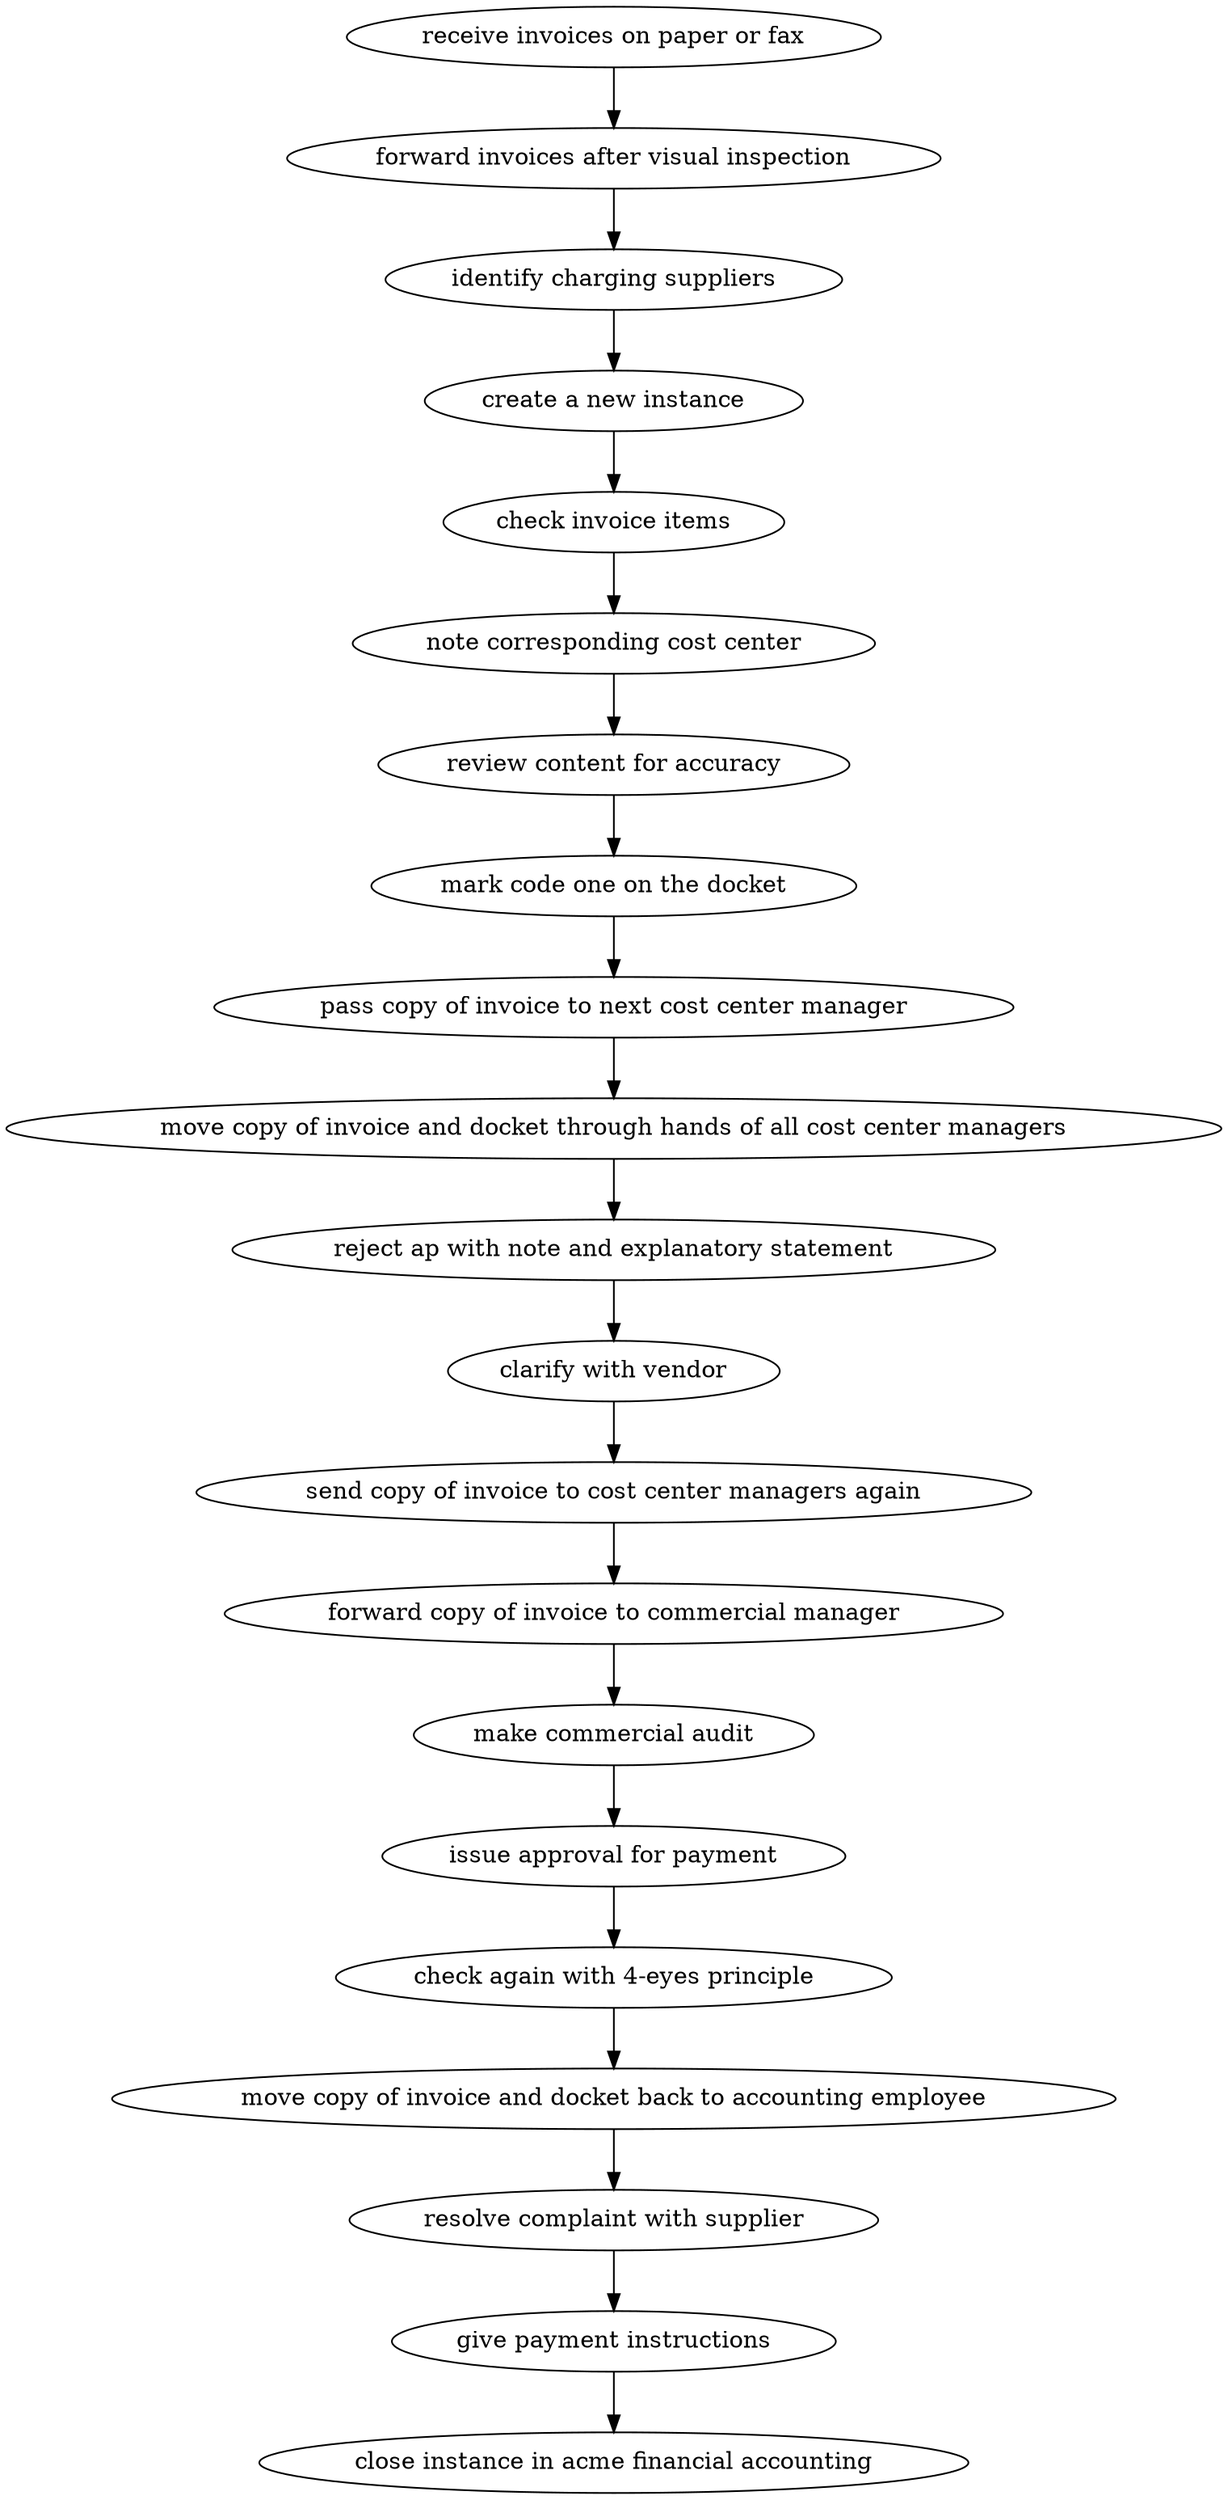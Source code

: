 strict digraph "doc-6.1" {
	graph [name="doc-6.1"];
	"receive invoices on paper or fax"	[attrs="{'type': 'Activity', 'label': 'receive invoices on paper or fax'}"];
	"forward invoices after visual inspection"	[attrs="{'type': 'Activity', 'label': 'forward invoices after visual inspection'}"];
	"receive invoices on paper or fax" -> "forward invoices after visual inspection"	[attrs="{'type': 'flow', 'label': 'flow'}"];
	"identify charging suppliers"	[attrs="{'type': 'Activity', 'label': 'identify charging suppliers'}"];
	"forward invoices after visual inspection" -> "identify charging suppliers"	[attrs="{'type': 'flow', 'label': 'flow'}"];
	"create a new instance"	[attrs="{'type': 'Activity', 'label': 'create a new instance'}"];
	"identify charging suppliers" -> "create a new instance"	[attrs="{'type': 'flow', 'label': 'flow'}"];
	"check invoice items"	[attrs="{'type': 'Activity', 'label': 'check invoice items'}"];
	"create a new instance" -> "check invoice items"	[attrs="{'type': 'flow', 'label': 'flow'}"];
	"note corresponding cost center"	[attrs="{'type': 'Activity', 'label': 'note corresponding cost center'}"];
	"check invoice items" -> "note corresponding cost center"	[attrs="{'type': 'flow', 'label': 'flow'}"];
	"review content for accuracy"	[attrs="{'type': 'Activity', 'label': 'review content for accuracy'}"];
	"note corresponding cost center" -> "review content for accuracy"	[attrs="{'type': 'flow', 'label': 'flow'}"];
	"mark code one on the docket"	[attrs="{'type': 'Activity', 'label': 'mark code one on the docket'}"];
	"review content for accuracy" -> "mark code one on the docket"	[attrs="{'type': 'flow', 'label': 'flow'}"];
	"pass copy of invoice to next cost center manager"	[attrs="{'type': 'Activity', 'label': 'pass copy of invoice to next cost center manager'}"];
	"mark code one on the docket" -> "pass copy of invoice to next cost center manager"	[attrs="{'type': 'flow', 'label': 'flow'}"];
	"move copy of invoice and docket through hands of all cost center managers"	[attrs="{'type': 'Activity', 'label': 'move copy of invoice and docket through hands of all cost center managers'}"];
	"pass copy of invoice to next cost center manager" -> "move copy of invoice and docket through hands of all cost center managers"	[attrs="{'type': 'flow', 'label': 'flow'}"];
	"reject ap with note and explanatory statement"	[attrs="{'type': 'Activity', 'label': 'reject ap with note and explanatory statement'}"];
	"move copy of invoice and docket through hands of all cost center managers" -> "reject ap with note and explanatory statement"	[attrs="{'type': 'flow', 'label': 'flow'}"];
	"clarify with vendor"	[attrs="{'type': 'Activity', 'label': 'clarify with vendor'}"];
	"reject ap with note and explanatory statement" -> "clarify with vendor"	[attrs="{'type': 'flow', 'label': 'flow'}"];
	"send copy of invoice to cost center managers again"	[attrs="{'type': 'Activity', 'label': 'send copy of invoice to cost center managers again'}"];
	"clarify with vendor" -> "send copy of invoice to cost center managers again"	[attrs="{'type': 'flow', 'label': 'flow'}"];
	"forward copy of invoice to commercial manager"	[attrs="{'type': 'Activity', 'label': 'forward copy of invoice to commercial manager'}"];
	"send copy of invoice to cost center managers again" -> "forward copy of invoice to commercial manager"	[attrs="{'type': 'flow', 'label': 'flow'}"];
	"make commercial audit"	[attrs="{'type': 'Activity', 'label': 'make commercial audit'}"];
	"forward copy of invoice to commercial manager" -> "make commercial audit"	[attrs="{'type': 'flow', 'label': 'flow'}"];
	"issue approval for payment"	[attrs="{'type': 'Activity', 'label': 'issue approval for payment'}"];
	"make commercial audit" -> "issue approval for payment"	[attrs="{'type': 'flow', 'label': 'flow'}"];
	"check again with 4-eyes principle"	[attrs="{'type': 'Activity', 'label': 'check again with 4-eyes principle'}"];
	"issue approval for payment" -> "check again with 4-eyes principle"	[attrs="{'type': 'flow', 'label': 'flow'}"];
	"move copy of invoice and docket back to accounting employee"	[attrs="{'type': 'Activity', 'label': 'move copy of invoice and docket back to accounting employee'}"];
	"check again with 4-eyes principle" -> "move copy of invoice and docket back to accounting employee"	[attrs="{'type': 'flow', 'label': 'flow'}"];
	"resolve complaint with supplier"	[attrs="{'type': 'Activity', 'label': 'resolve complaint with supplier'}"];
	"move copy of invoice and docket back to accounting employee" -> "resolve complaint with supplier"	[attrs="{'type': 'flow', 'label': 'flow'}"];
	"give payment instructions"	[attrs="{'type': 'Activity', 'label': 'give payment instructions'}"];
	"resolve complaint with supplier" -> "give payment instructions"	[attrs="{'type': 'flow', 'label': 'flow'}"];
	"close instance in acme financial accounting"	[attrs="{'type': 'Activity', 'label': 'close instance in acme financial accounting'}"];
	"give payment instructions" -> "close instance in acme financial accounting"	[attrs="{'type': 'flow', 'label': 'flow'}"];
}
